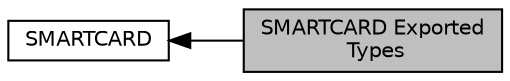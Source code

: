 digraph "SMARTCARD Exported Types"
{
  edge [fontname="Helvetica",fontsize="10",labelfontname="Helvetica",labelfontsize="10"];
  node [fontname="Helvetica",fontsize="10",shape=record];
  rankdir=LR;
  Node0 [label="SMARTCARD Exported\l Types",height=0.2,width=0.4,color="black", fillcolor="grey75", style="filled", fontcolor="black"];
  Node1 [label="SMARTCARD",height=0.2,width=0.4,color="black", fillcolor="white", style="filled",URL="$group___s_m_a_r_t_c_a_r_d.html",tooltip="HAL SMARTCARD module driver. "];
  Node1->Node0 [shape=plaintext, dir="back", style="solid"];
}
